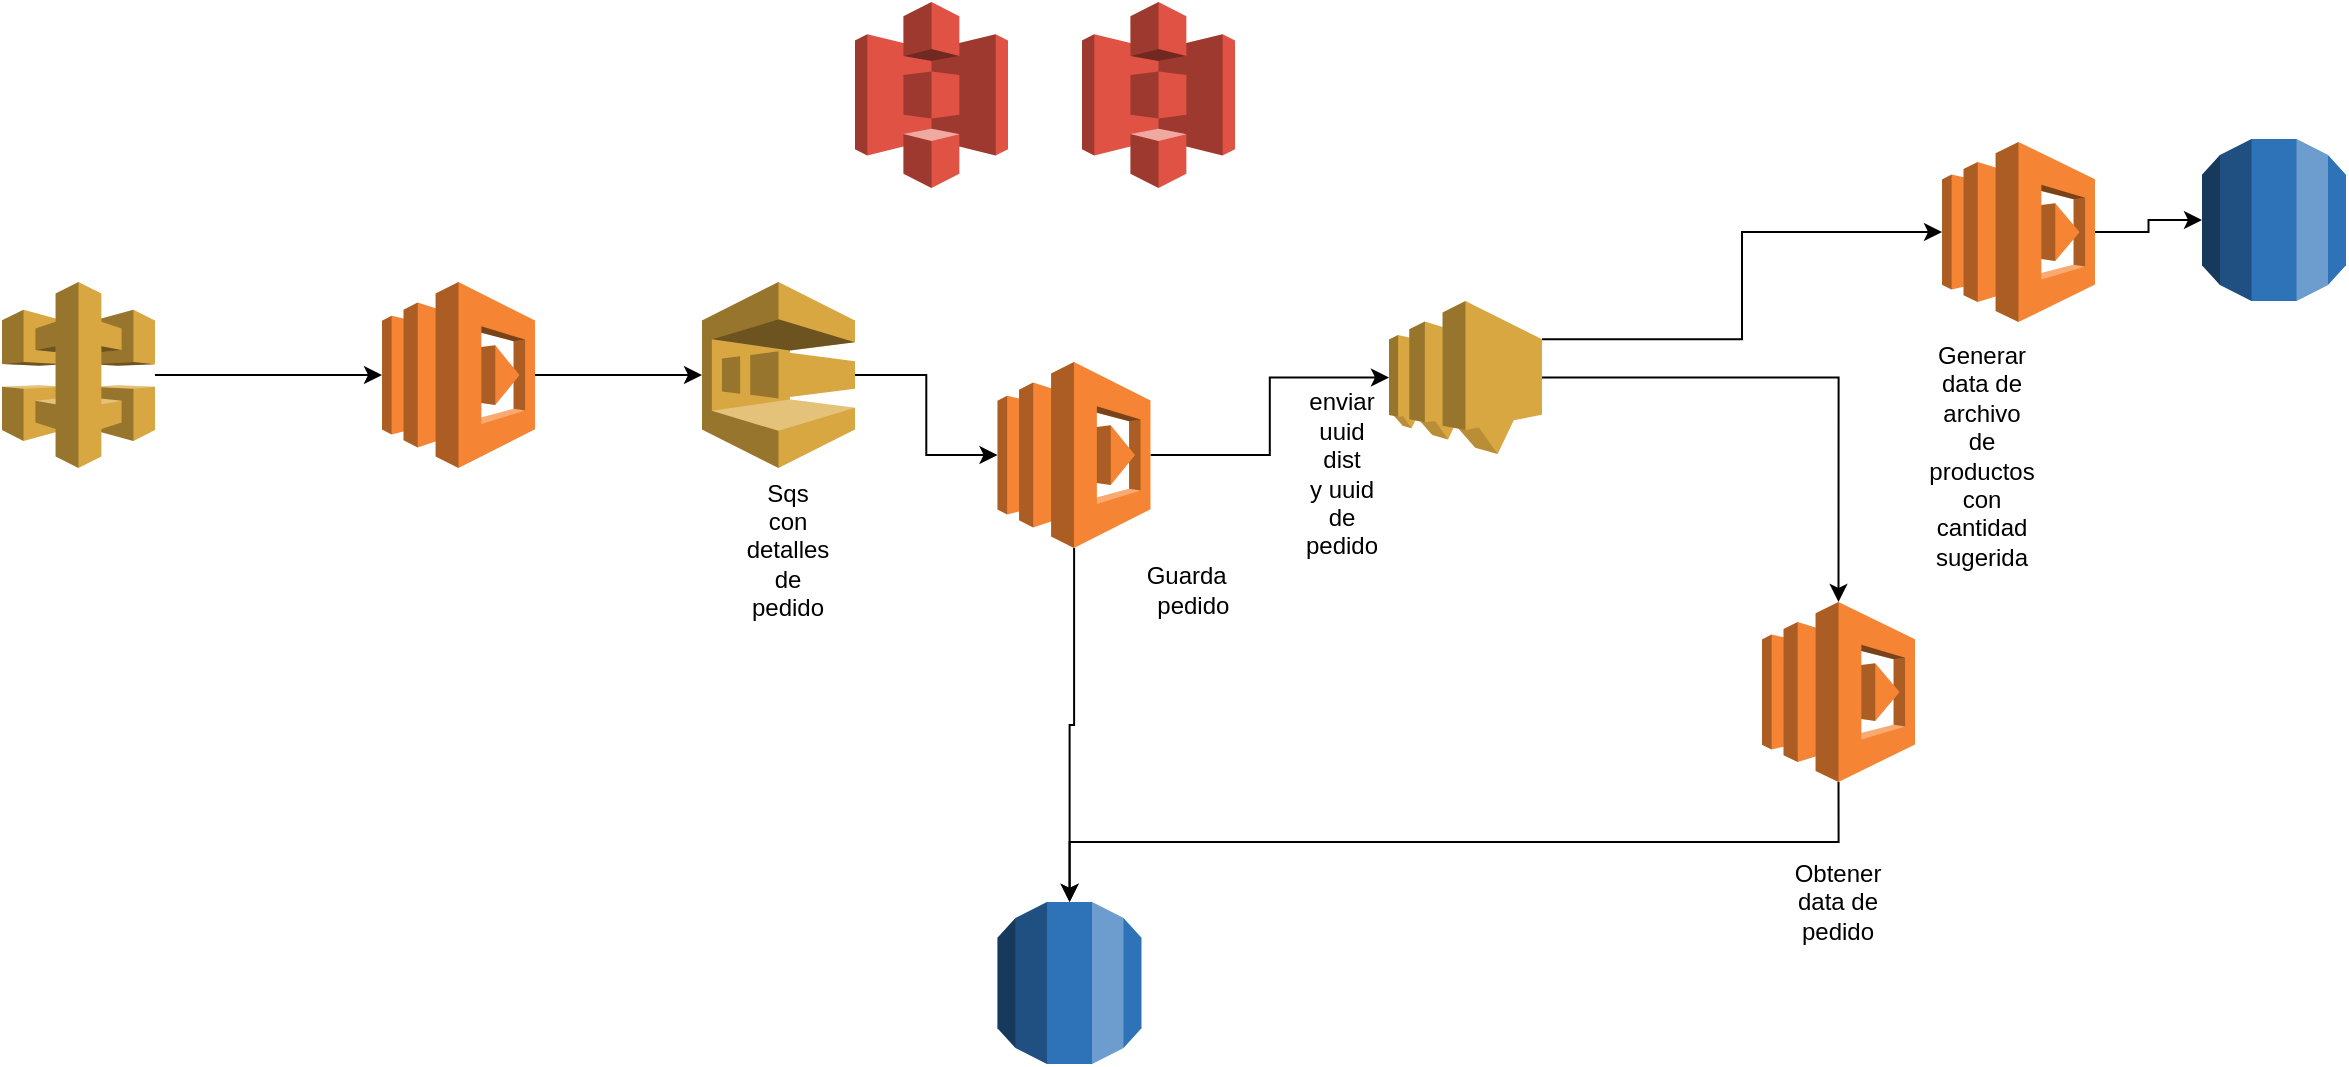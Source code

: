 <mxfile version="14.2.7" type="github">
  <diagram id="r_hhS5hyFo-DhM1qwHpe" name="Page-1">
    <mxGraphModel dx="878" dy="1370" grid="1" gridSize="10" guides="1" tooltips="1" connect="1" arrows="1" fold="1" page="1" pageScale="1" pageWidth="1400" pageHeight="850" math="0" shadow="0">
      <root>
        <mxCell id="0" />
        <mxCell id="1" parent="0" />
        <mxCell id="Ov6ocZPifTRl0TMpJtIu-7" value="" style="edgeStyle=orthogonalEdgeStyle;rounded=0;orthogonalLoop=1;jettySize=auto;html=1;" edge="1" parent="1" source="Ov6ocZPifTRl0TMpJtIu-2" target="Ov6ocZPifTRl0TMpJtIu-4">
          <mxGeometry relative="1" as="geometry" />
        </mxCell>
        <mxCell id="Ov6ocZPifTRl0TMpJtIu-2" value="" style="outlineConnect=0;dashed=0;verticalLabelPosition=bottom;verticalAlign=top;align=center;html=1;shape=mxgraph.aws3.lambda;fillColor=#F58534;gradientColor=none;" vertex="1" parent="1">
          <mxGeometry x="260" y="-670" width="76.5" height="93" as="geometry" />
        </mxCell>
        <mxCell id="Ov6ocZPifTRl0TMpJtIu-3" value="" style="outlineConnect=0;dashed=0;verticalLabelPosition=bottom;verticalAlign=top;align=center;html=1;shape=mxgraph.aws3.rds;fillColor=#2E73B8;gradientColor=none;" vertex="1" parent="1">
          <mxGeometry x="567.75" y="-360" width="72" height="81" as="geometry" />
        </mxCell>
        <mxCell id="Ov6ocZPifTRl0TMpJtIu-10" value="" style="edgeStyle=orthogonalEdgeStyle;rounded=0;orthogonalLoop=1;jettySize=auto;html=1;" edge="1" parent="1" source="Ov6ocZPifTRl0TMpJtIu-4" target="Ov6ocZPifTRl0TMpJtIu-9">
          <mxGeometry relative="1" as="geometry" />
        </mxCell>
        <mxCell id="Ov6ocZPifTRl0TMpJtIu-4" value="" style="outlineConnect=0;dashed=0;verticalLabelPosition=bottom;verticalAlign=top;align=center;html=1;shape=mxgraph.aws3.sqs;fillColor=#D9A741;gradientColor=none;" vertex="1" parent="1">
          <mxGeometry x="420" y="-670" width="76.5" height="93" as="geometry" />
        </mxCell>
        <mxCell id="Ov6ocZPifTRl0TMpJtIu-6" value="" style="edgeStyle=orthogonalEdgeStyle;rounded=0;orthogonalLoop=1;jettySize=auto;html=1;" edge="1" parent="1" source="Ov6ocZPifTRl0TMpJtIu-5" target="Ov6ocZPifTRl0TMpJtIu-2">
          <mxGeometry relative="1" as="geometry" />
        </mxCell>
        <mxCell id="Ov6ocZPifTRl0TMpJtIu-5" value="" style="outlineConnect=0;dashed=0;verticalLabelPosition=bottom;verticalAlign=top;align=center;html=1;shape=mxgraph.aws3.api_gateway;fillColor=#D9A741;gradientColor=none;" vertex="1" parent="1">
          <mxGeometry x="70" y="-670" width="76.5" height="93" as="geometry" />
        </mxCell>
        <mxCell id="Ov6ocZPifTRl0TMpJtIu-8" value="Sqs con&lt;br&gt;detalles de pedido" style="text;html=1;strokeColor=none;fillColor=none;align=center;verticalAlign=middle;whiteSpace=wrap;rounded=0;" vertex="1" parent="1">
          <mxGeometry x="443.25" y="-546" width="40" height="20" as="geometry" />
        </mxCell>
        <mxCell id="Ov6ocZPifTRl0TMpJtIu-11" value="" style="edgeStyle=orthogonalEdgeStyle;rounded=0;orthogonalLoop=1;jettySize=auto;html=1;" edge="1" parent="1" source="Ov6ocZPifTRl0TMpJtIu-9" target="Ov6ocZPifTRl0TMpJtIu-3">
          <mxGeometry relative="1" as="geometry" />
        </mxCell>
        <mxCell id="Ov6ocZPifTRl0TMpJtIu-13" value="" style="edgeStyle=orthogonalEdgeStyle;rounded=0;orthogonalLoop=1;jettySize=auto;html=1;" edge="1" parent="1" source="Ov6ocZPifTRl0TMpJtIu-9" target="Ov6ocZPifTRl0TMpJtIu-12">
          <mxGeometry relative="1" as="geometry" />
        </mxCell>
        <mxCell id="Ov6ocZPifTRl0TMpJtIu-9" value="" style="outlineConnect=0;dashed=0;verticalLabelPosition=bottom;verticalAlign=top;align=center;html=1;shape=mxgraph.aws3.lambda;fillColor=#F58534;gradientColor=none;" vertex="1" parent="1">
          <mxGeometry x="567.75" y="-630" width="76.5" height="93" as="geometry" />
        </mxCell>
        <mxCell id="Ov6ocZPifTRl0TMpJtIu-26" style="edgeStyle=orthogonalEdgeStyle;rounded=0;orthogonalLoop=1;jettySize=auto;html=1;exitX=1;exitY=0.5;exitDx=0;exitDy=0;exitPerimeter=0;entryX=0.5;entryY=0;entryDx=0;entryDy=0;entryPerimeter=0;" edge="1" parent="1" source="Ov6ocZPifTRl0TMpJtIu-12" target="Ov6ocZPifTRl0TMpJtIu-25">
          <mxGeometry relative="1" as="geometry" />
        </mxCell>
        <mxCell id="Ov6ocZPifTRl0TMpJtIu-30" style="edgeStyle=orthogonalEdgeStyle;rounded=0;orthogonalLoop=1;jettySize=auto;html=1;exitX=1;exitY=0.25;exitDx=0;exitDy=0;exitPerimeter=0;" edge="1" parent="1" source="Ov6ocZPifTRl0TMpJtIu-12" target="Ov6ocZPifTRl0TMpJtIu-14">
          <mxGeometry relative="1" as="geometry" />
        </mxCell>
        <mxCell id="Ov6ocZPifTRl0TMpJtIu-12" value="" style="outlineConnect=0;dashed=0;verticalLabelPosition=bottom;verticalAlign=top;align=center;html=1;shape=mxgraph.aws3.sns;fillColor=#D9A741;gradientColor=none;" vertex="1" parent="1">
          <mxGeometry x="763.5" y="-660.5" width="76.5" height="76.5" as="geometry" />
        </mxCell>
        <mxCell id="Ov6ocZPifTRl0TMpJtIu-34" style="edgeStyle=orthogonalEdgeStyle;rounded=0;orthogonalLoop=1;jettySize=auto;html=1;exitX=1;exitY=0.5;exitDx=0;exitDy=0;exitPerimeter=0;" edge="1" parent="1" source="Ov6ocZPifTRl0TMpJtIu-14" target="Ov6ocZPifTRl0TMpJtIu-29">
          <mxGeometry relative="1" as="geometry" />
        </mxCell>
        <mxCell id="Ov6ocZPifTRl0TMpJtIu-14" value="" style="outlineConnect=0;dashed=0;verticalLabelPosition=bottom;verticalAlign=top;align=center;html=1;shape=mxgraph.aws3.lambda;fillColor=#F58534;gradientColor=none;" vertex="1" parent="1">
          <mxGeometry x="1040" y="-740" width="76.5" height="90" as="geometry" />
        </mxCell>
        <mxCell id="Ov6ocZPifTRl0TMpJtIu-17" value="Generar data de archivo de productos con cantidad sugerida" style="text;html=1;strokeColor=none;fillColor=none;align=center;verticalAlign=middle;whiteSpace=wrap;rounded=0;" vertex="1" parent="1">
          <mxGeometry x="1040" y="-593.5" width="40" height="20" as="geometry" />
        </mxCell>
        <mxCell id="Ov6ocZPifTRl0TMpJtIu-19" value="enviar uuid dist&lt;br&gt;y uuid de pedido" style="text;html=1;strokeColor=none;fillColor=none;align=center;verticalAlign=middle;whiteSpace=wrap;rounded=0;" vertex="1" parent="1">
          <mxGeometry x="720" y="-584" width="40" height="20" as="geometry" />
        </mxCell>
        <mxCell id="Ov6ocZPifTRl0TMpJtIu-20" value="" style="outlineConnect=0;dashed=0;verticalLabelPosition=bottom;verticalAlign=top;align=center;html=1;shape=mxgraph.aws3.s3;fillColor=#E05243;gradientColor=none;" vertex="1" parent="1">
          <mxGeometry x="496.5" y="-810" width="76.5" height="93" as="geometry" />
        </mxCell>
        <mxCell id="Ov6ocZPifTRl0TMpJtIu-22" value="" style="outlineConnect=0;dashed=0;verticalLabelPosition=bottom;verticalAlign=top;align=center;html=1;shape=mxgraph.aws3.s3;fillColor=#E05243;gradientColor=none;" vertex="1" parent="1">
          <mxGeometry x="610" y="-810" width="76.5" height="93" as="geometry" />
        </mxCell>
        <mxCell id="Ov6ocZPifTRl0TMpJtIu-24" value="Guarda&amp;nbsp; &amp;nbsp;pedido" style="text;html=1;strokeColor=none;fillColor=none;align=center;verticalAlign=middle;whiteSpace=wrap;rounded=0;" vertex="1" parent="1">
          <mxGeometry x="644.25" y="-526" width="40" height="20" as="geometry" />
        </mxCell>
        <mxCell id="Ov6ocZPifTRl0TMpJtIu-27" style="edgeStyle=orthogonalEdgeStyle;rounded=0;orthogonalLoop=1;jettySize=auto;html=1;exitX=0.5;exitY=1;exitDx=0;exitDy=0;exitPerimeter=0;" edge="1" parent="1" source="Ov6ocZPifTRl0TMpJtIu-25" target="Ov6ocZPifTRl0TMpJtIu-3">
          <mxGeometry relative="1" as="geometry" />
        </mxCell>
        <mxCell id="Ov6ocZPifTRl0TMpJtIu-25" value="" style="outlineConnect=0;dashed=0;verticalLabelPosition=bottom;verticalAlign=top;align=center;html=1;shape=mxgraph.aws3.lambda;fillColor=#F58534;gradientColor=none;" vertex="1" parent="1">
          <mxGeometry x="950" y="-510" width="76.5" height="90" as="geometry" />
        </mxCell>
        <mxCell id="Ov6ocZPifTRl0TMpJtIu-29" value="" style="outlineConnect=0;dashed=0;verticalLabelPosition=bottom;verticalAlign=top;align=center;html=1;shape=mxgraph.aws3.rds;fillColor=#2E73B8;gradientColor=none;" vertex="1" parent="1">
          <mxGeometry x="1170" y="-741.5" width="72" height="81" as="geometry" />
        </mxCell>
        <mxCell id="Ov6ocZPifTRl0TMpJtIu-35" value="Obtener data de pedido" style="text;html=1;strokeColor=none;fillColor=none;align=center;verticalAlign=middle;whiteSpace=wrap;rounded=0;" vertex="1" parent="1">
          <mxGeometry x="968" y="-370" width="40" height="20" as="geometry" />
        </mxCell>
      </root>
    </mxGraphModel>
  </diagram>
</mxfile>

